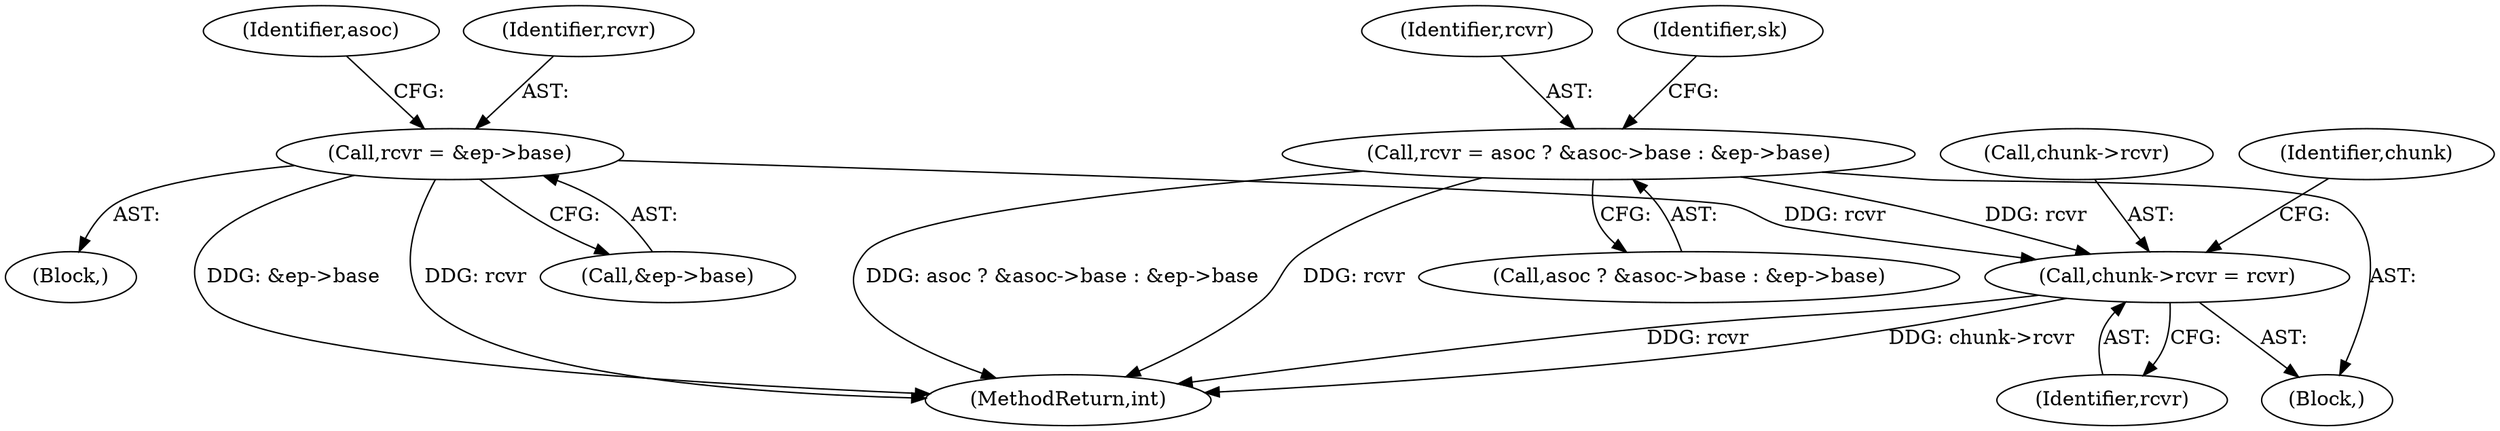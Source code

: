 digraph "0_linux_ae53b5bd77719fed58086c5be60ce4f22bffe1c6@pointer" {
"1000349" [label="(Call,chunk->rcvr = rcvr)"];
"1000301" [label="(Call,rcvr = &ep->base)"];
"1000246" [label="(Call,rcvr = asoc ? &asoc->base : &ep->base)"];
"1000353" [label="(Identifier,rcvr)"];
"1000350" [label="(Call,chunk->rcvr)"];
"1000301" [label="(Call,rcvr = &ep->base)"];
"1000349" [label="(Call,chunk->rcvr = rcvr)"];
"1000309" [label="(Identifier,asoc)"];
"1000246" [label="(Call,rcvr = asoc ? &asoc->base : &ep->base)"];
"1000303" [label="(Call,&ep->base)"];
"1000248" [label="(Call,asoc ? &asoc->base : &ep->base)"];
"1000247" [label="(Identifier,rcvr)"];
"1000274" [label="(Block,)"];
"1000259" [label="(Identifier,sk)"];
"1000356" [label="(Identifier,chunk)"];
"1000302" [label="(Identifier,rcvr)"];
"1000436" [label="(MethodReturn,int)"];
"1000118" [label="(Block,)"];
"1000349" -> "1000118"  [label="AST: "];
"1000349" -> "1000353"  [label="CFG: "];
"1000350" -> "1000349"  [label="AST: "];
"1000353" -> "1000349"  [label="AST: "];
"1000356" -> "1000349"  [label="CFG: "];
"1000349" -> "1000436"  [label="DDG: rcvr"];
"1000349" -> "1000436"  [label="DDG: chunk->rcvr"];
"1000301" -> "1000349"  [label="DDG: rcvr"];
"1000246" -> "1000349"  [label="DDG: rcvr"];
"1000301" -> "1000274"  [label="AST: "];
"1000301" -> "1000303"  [label="CFG: "];
"1000302" -> "1000301"  [label="AST: "];
"1000303" -> "1000301"  [label="AST: "];
"1000309" -> "1000301"  [label="CFG: "];
"1000301" -> "1000436"  [label="DDG: &ep->base"];
"1000301" -> "1000436"  [label="DDG: rcvr"];
"1000246" -> "1000118"  [label="AST: "];
"1000246" -> "1000248"  [label="CFG: "];
"1000247" -> "1000246"  [label="AST: "];
"1000248" -> "1000246"  [label="AST: "];
"1000259" -> "1000246"  [label="CFG: "];
"1000246" -> "1000436"  [label="DDG: asoc ? &asoc->base : &ep->base"];
"1000246" -> "1000436"  [label="DDG: rcvr"];
}

